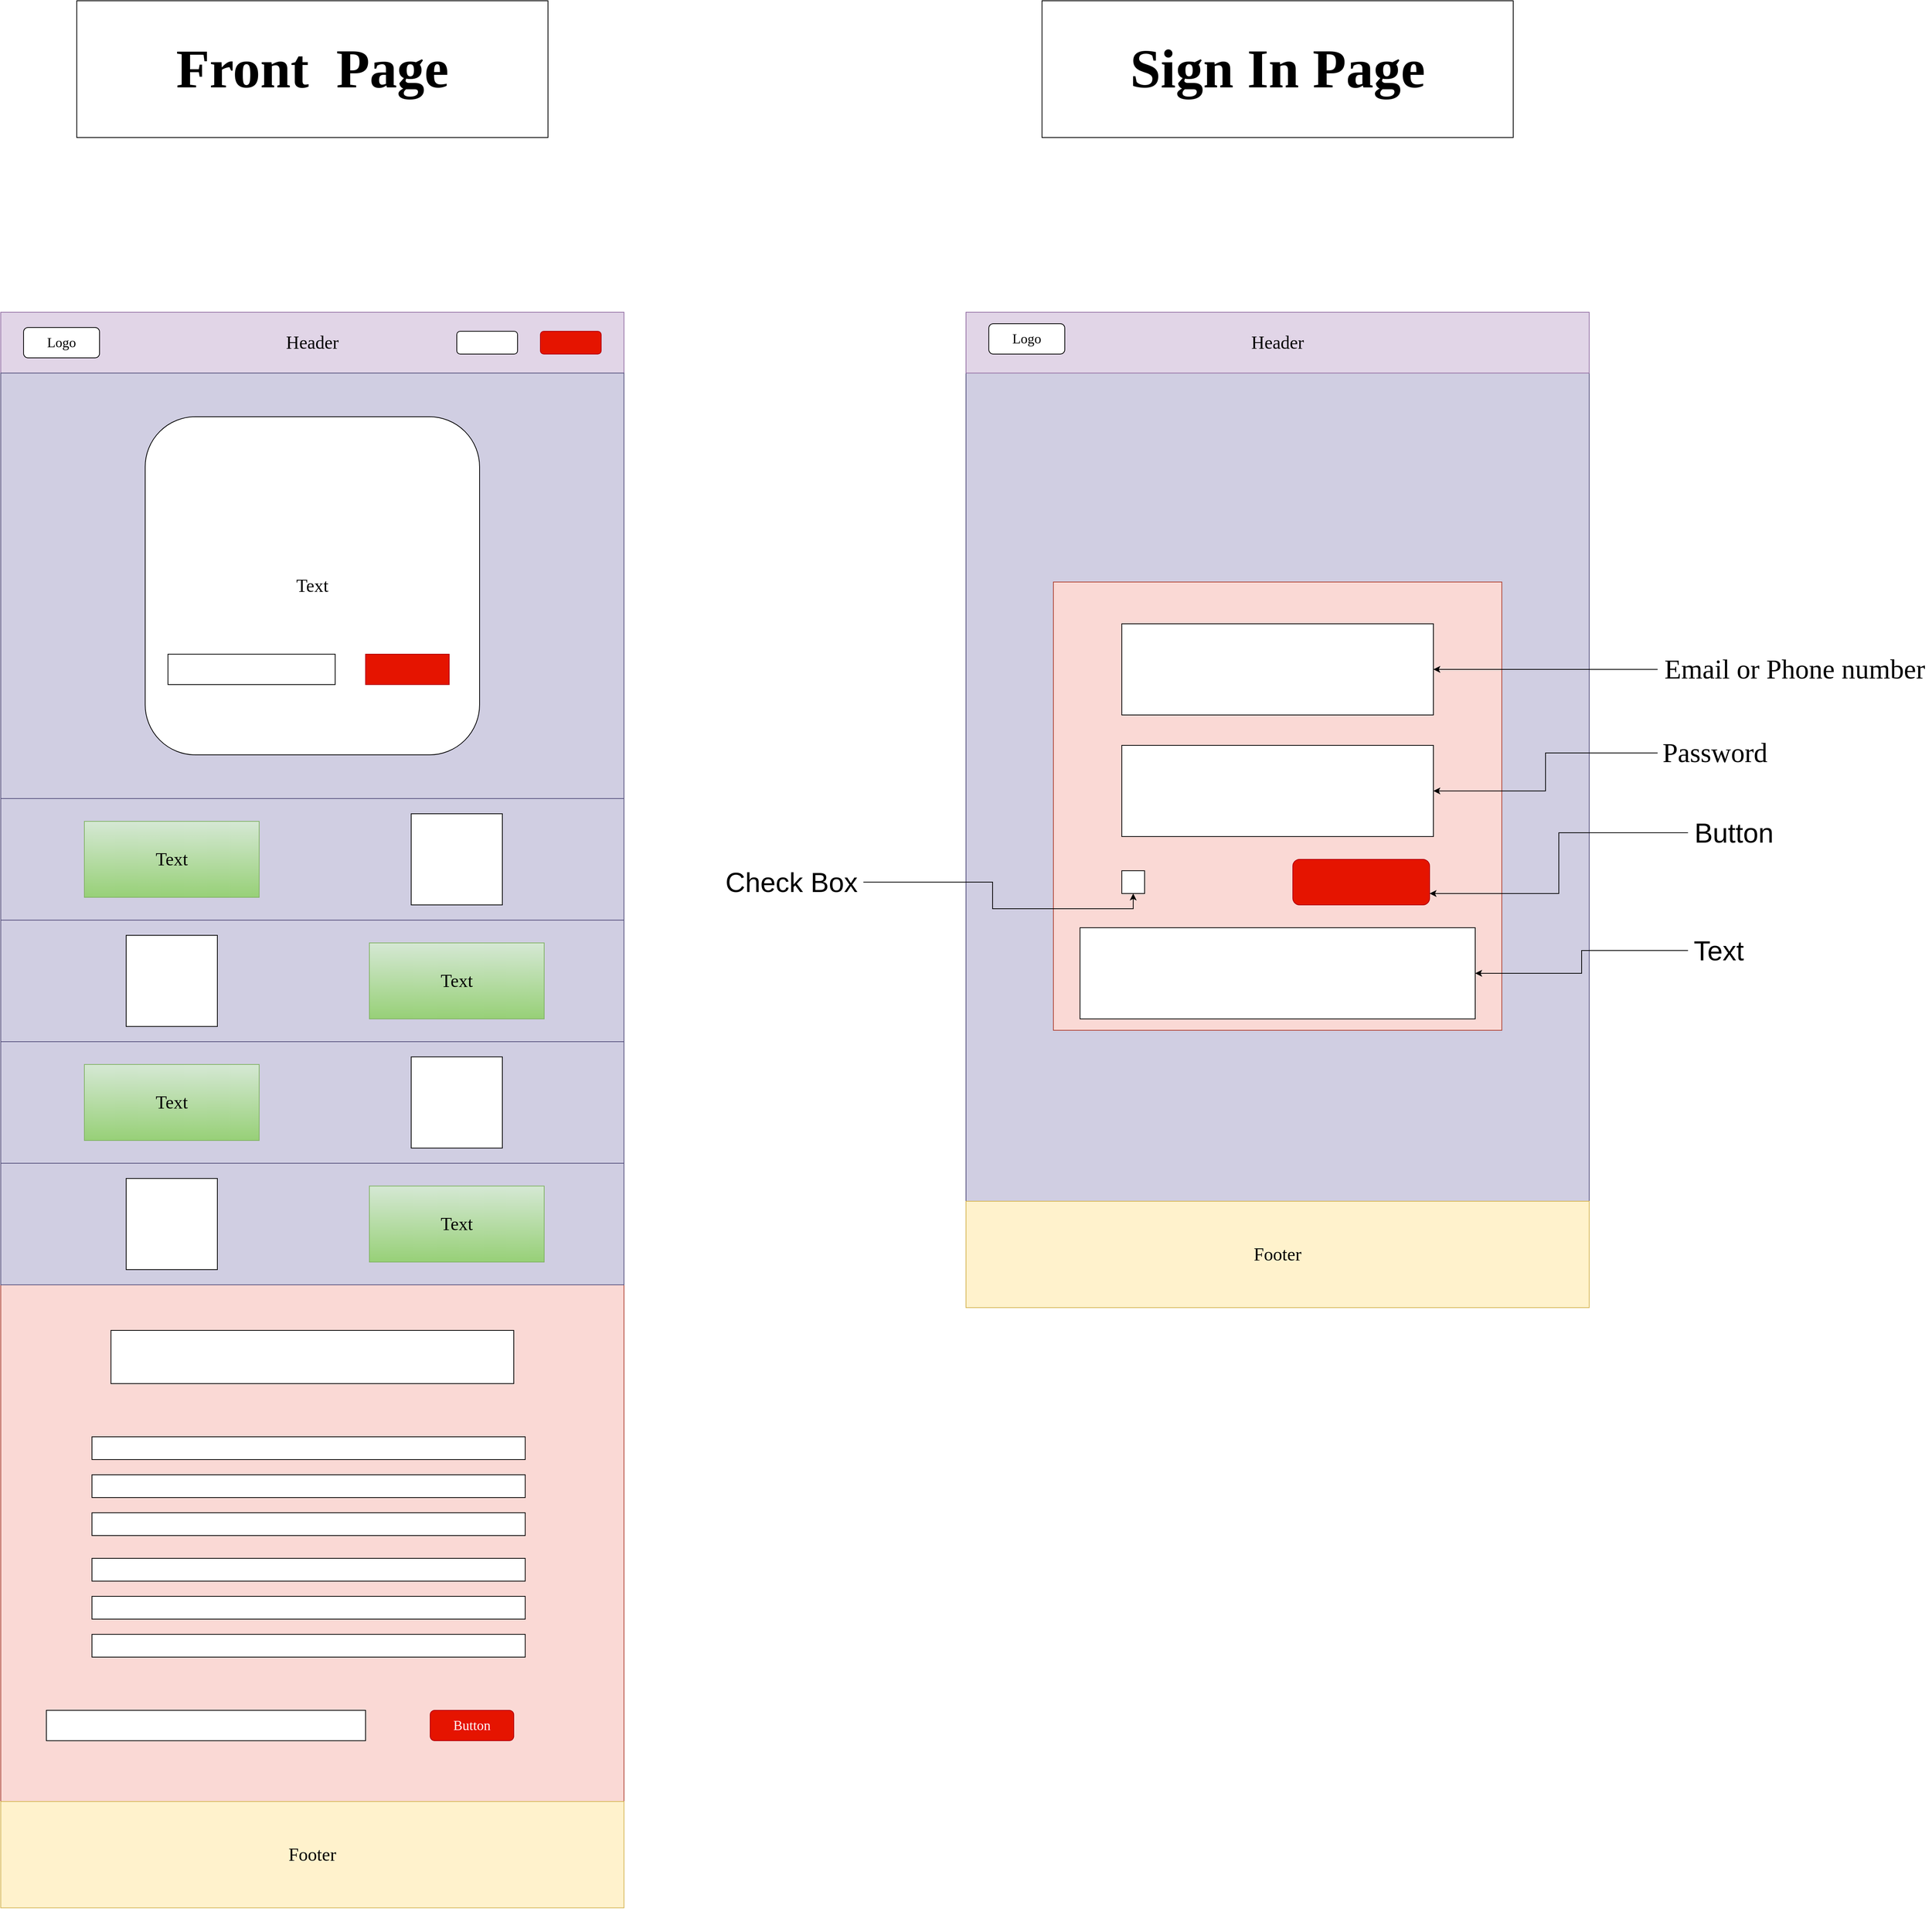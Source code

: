 <mxfile version="13.9.9" type="device"><diagram id="S0VLDugzt1W-C1bFaBXv" name="Page-1"><mxGraphModel dx="4096" dy="3436" grid="1" gridSize="10" guides="1" tooltips="1" connect="1" arrows="1" fold="1" page="1" pageScale="1" pageWidth="850" pageHeight="1100" math="0" shadow="0"><root><mxCell id="0"/><mxCell id="1" parent="0"/><mxCell id="gQUqkYg4vRz1QzO59Zsz-1" value="" style="rounded=0;whiteSpace=wrap;html=1;fillColor=#fad9d5;strokeColor=#ae4132;" vertex="1" parent="1"><mxGeometry x="40" y="90" width="820" height="2040" as="geometry"/></mxCell><mxCell id="gQUqkYg4vRz1QzO59Zsz-6" value="&lt;font style=&quot;font-size: 24px&quot; face=&quot;Times New Roman&quot;&gt;Header&lt;/font&gt;" style="rounded=0;whiteSpace=wrap;html=1;fillColor=#e1d5e7;strokeColor=#9673a6;" vertex="1" parent="1"><mxGeometry x="40" y="30" width="820" height="80" as="geometry"/></mxCell><mxCell id="gQUqkYg4vRz1QzO59Zsz-7" value="&lt;font style=&quot;font-size: 18px&quot; face=&quot;Times New Roman&quot;&gt;Logo&lt;/font&gt;" style="rounded=1;whiteSpace=wrap;html=1;" vertex="1" parent="1"><mxGeometry x="70" y="50" width="100" height="40" as="geometry"/></mxCell><mxCell id="gQUqkYg4vRz1QzO59Zsz-11" value="" style="rounded=1;whiteSpace=wrap;html=1;" vertex="1" parent="1"><mxGeometry x="640" y="55" width="80" height="30" as="geometry"/></mxCell><mxCell id="gQUqkYg4vRz1QzO59Zsz-14" value="" style="rounded=1;whiteSpace=wrap;html=1;fillColor=#e51400;strokeColor=#B20000;fontColor=#ffffff;" vertex="1" parent="1"><mxGeometry x="750" y="55" width="80" height="30" as="geometry"/></mxCell><mxCell id="gQUqkYg4vRz1QzO59Zsz-15" value="&lt;font style=&quot;font-size: 24px&quot; face=&quot;Times New Roman&quot;&gt;Footer&lt;/font&gt;" style="rounded=0;whiteSpace=wrap;html=1;fillColor=#fff2cc;strokeColor=#d6b656;" vertex="1" parent="1"><mxGeometry x="40" y="1990" width="820" height="140" as="geometry"/></mxCell><mxCell id="gQUqkYg4vRz1QzO59Zsz-17" value="" style="rounded=0;whiteSpace=wrap;html=1;fillColor=#d0cee2;strokeColor=#56517e;" vertex="1" parent="1"><mxGeometry x="40" y="110" width="820" height="560" as="geometry"/></mxCell><mxCell id="gQUqkYg4vRz1QzO59Zsz-18" value="" style="rounded=0;whiteSpace=wrap;html=1;fillColor=#d0cee2;strokeColor=#56517e;" vertex="1" parent="1"><mxGeometry x="40" y="670" width="820" height="160" as="geometry"/></mxCell><mxCell id="gQUqkYg4vRz1QzO59Zsz-21" value="&lt;div&gt;&lt;span style=&quot;font-size: 24px ; font-family: &amp;#34;times new roman&amp;#34;&quot;&gt;Text&lt;/span&gt;&lt;/div&gt;" style="rounded=1;whiteSpace=wrap;html=1;align=center;" vertex="1" parent="1"><mxGeometry x="230" y="167.5" width="440" height="445" as="geometry"/></mxCell><mxCell id="gQUqkYg4vRz1QzO59Zsz-22" value="" style="rounded=0;whiteSpace=wrap;html=1;" vertex="1" parent="1"><mxGeometry x="260" y="480" width="220" height="40" as="geometry"/></mxCell><mxCell id="gQUqkYg4vRz1QzO59Zsz-24" value="" style="rounded=0;whiteSpace=wrap;html=1;fillColor=#e51400;strokeColor=#B20000;fontColor=#ffffff;" vertex="1" parent="1"><mxGeometry x="520" y="480" width="110" height="40" as="geometry"/></mxCell><mxCell id="gQUqkYg4vRz1QzO59Zsz-25" value="&lt;font face=&quot;Times New Roman&quot; style=&quot;font-size: 24px&quot;&gt;Text&lt;/font&gt;" style="rounded=0;whiteSpace=wrap;html=1;gradientColor=#97d077;fillColor=#d5e8d4;strokeColor=#82b366;" vertex="1" parent="1"><mxGeometry x="150" y="700" width="230" height="100" as="geometry"/></mxCell><mxCell id="gQUqkYg4vRz1QzO59Zsz-26" value="" style="whiteSpace=wrap;html=1;aspect=fixed;" vertex="1" parent="1"><mxGeometry x="580" y="690" width="120" height="120" as="geometry"/></mxCell><mxCell id="gQUqkYg4vRz1QzO59Zsz-27" value="" style="rounded=0;whiteSpace=wrap;html=1;" vertex="1" parent="1"><mxGeometry x="185" y="1370" width="530" height="70" as="geometry"/></mxCell><mxCell id="gQUqkYg4vRz1QzO59Zsz-30" value="" style="rounded=0;whiteSpace=wrap;html=1;fillColor=#d0cee2;strokeColor=#56517e;" vertex="1" parent="1"><mxGeometry x="40" y="830" width="820" height="160" as="geometry"/></mxCell><mxCell id="gQUqkYg4vRz1QzO59Zsz-31" value="&lt;font style=&quot;font-size: 24px&quot; face=&quot;Times New Roman&quot;&gt;Text&lt;/font&gt;" style="rounded=0;whiteSpace=wrap;html=1;gradientColor=#97d077;fillColor=#d5e8d4;strokeColor=#82b366;" vertex="1" parent="1"><mxGeometry x="525" y="860" width="230" height="100" as="geometry"/></mxCell><mxCell id="gQUqkYg4vRz1QzO59Zsz-32" value="" style="whiteSpace=wrap;html=1;aspect=fixed;" vertex="1" parent="1"><mxGeometry x="205" y="850" width="120" height="120" as="geometry"/></mxCell><mxCell id="gQUqkYg4vRz1QzO59Zsz-35" value="" style="rounded=0;whiteSpace=wrap;html=1;fillColor=#d0cee2;strokeColor=#56517e;" vertex="1" parent="1"><mxGeometry x="40" y="990" width="820" height="160" as="geometry"/></mxCell><mxCell id="gQUqkYg4vRz1QzO59Zsz-36" value="&lt;font style=&quot;font-size: 24px&quot; face=&quot;Times New Roman&quot;&gt;Text&lt;/font&gt;" style="rounded=0;whiteSpace=wrap;html=1;gradientColor=#97d077;fillColor=#d5e8d4;strokeColor=#82b366;" vertex="1" parent="1"><mxGeometry x="150" y="1020" width="230" height="100" as="geometry"/></mxCell><mxCell id="gQUqkYg4vRz1QzO59Zsz-37" value="" style="whiteSpace=wrap;html=1;aspect=fixed;" vertex="1" parent="1"><mxGeometry x="580" y="1010" width="120" height="120" as="geometry"/></mxCell><mxCell id="gQUqkYg4vRz1QzO59Zsz-38" value="" style="rounded=0;whiteSpace=wrap;html=1;fillColor=#d0cee2;strokeColor=#56517e;" vertex="1" parent="1"><mxGeometry x="40" y="1150" width="820" height="160" as="geometry"/></mxCell><mxCell id="gQUqkYg4vRz1QzO59Zsz-39" value="&lt;font style=&quot;font-size: 24px&quot; face=&quot;Times New Roman&quot;&gt;Text&lt;/font&gt;" style="rounded=0;whiteSpace=wrap;html=1;gradientColor=#97d077;fillColor=#d5e8d4;strokeColor=#82b366;" vertex="1" parent="1"><mxGeometry x="525" y="1180" width="230" height="100" as="geometry"/></mxCell><mxCell id="gQUqkYg4vRz1QzO59Zsz-40" value="" style="whiteSpace=wrap;html=1;aspect=fixed;" vertex="1" parent="1"><mxGeometry x="205" y="1170" width="120" height="120" as="geometry"/></mxCell><mxCell id="gQUqkYg4vRz1QzO59Zsz-45" value="" style="rounded=0;whiteSpace=wrap;html=1;" vertex="1" parent="1"><mxGeometry x="160" y="1510" width="570" height="30" as="geometry"/></mxCell><mxCell id="gQUqkYg4vRz1QzO59Zsz-46" value="" style="rounded=0;whiteSpace=wrap;html=1;" vertex="1" parent="1"><mxGeometry x="160" y="1610" width="570" height="30" as="geometry"/></mxCell><mxCell id="gQUqkYg4vRz1QzO59Zsz-47" value="" style="rounded=0;whiteSpace=wrap;html=1;" vertex="1" parent="1"><mxGeometry x="160" y="1560" width="570" height="30" as="geometry"/></mxCell><mxCell id="gQUqkYg4vRz1QzO59Zsz-50" value="" style="rounded=0;whiteSpace=wrap;html=1;" vertex="1" parent="1"><mxGeometry x="160" y="1670" width="570" height="30" as="geometry"/></mxCell><mxCell id="gQUqkYg4vRz1QzO59Zsz-51" value="" style="rounded=0;whiteSpace=wrap;html=1;" vertex="1" parent="1"><mxGeometry x="160" y="1720" width="570" height="30" as="geometry"/></mxCell><mxCell id="gQUqkYg4vRz1QzO59Zsz-52" value="" style="rounded=0;whiteSpace=wrap;html=1;" vertex="1" parent="1"><mxGeometry x="160" y="1770" width="570" height="30" as="geometry"/></mxCell><mxCell id="gQUqkYg4vRz1QzO59Zsz-53" value="" style="rounded=0;whiteSpace=wrap;html=1;" vertex="1" parent="1"><mxGeometry x="100" y="1870" width="420" height="40" as="geometry"/></mxCell><mxCell id="gQUqkYg4vRz1QzO59Zsz-54" value="&lt;font style=&quot;font-size: 18px&quot; face=&quot;Times New Roman&quot;&gt;Button&lt;/font&gt;" style="rounded=1;whiteSpace=wrap;html=1;fillColor=#e51400;strokeColor=#B20000;fontColor=#ffffff;" vertex="1" parent="1"><mxGeometry x="605" y="1870" width="110" height="40" as="geometry"/></mxCell><mxCell id="gQUqkYg4vRz1QzO59Zsz-57" value="" style="rounded=0;whiteSpace=wrap;html=1;fillColor=#d0cee2;strokeColor=#56517e;" vertex="1" parent="1"><mxGeometry x="1310" y="30" width="820" height="1300" as="geometry"/></mxCell><mxCell id="gQUqkYg4vRz1QzO59Zsz-58" value="&lt;font style=&quot;font-size: 24px&quot; face=&quot;Times New Roman&quot;&gt;Header&lt;/font&gt;" style="rounded=0;whiteSpace=wrap;html=1;fillColor=#e1d5e7;strokeColor=#9673a6;" vertex="1" parent="1"><mxGeometry x="1310" y="30" width="820" height="80" as="geometry"/></mxCell><mxCell id="gQUqkYg4vRz1QzO59Zsz-59" value="&lt;font style=&quot;font-size: 18px&quot; face=&quot;Times New Roman&quot;&gt;Logo&lt;/font&gt;" style="rounded=1;whiteSpace=wrap;html=1;" vertex="1" parent="1"><mxGeometry x="1340" y="45" width="100" height="40" as="geometry"/></mxCell><mxCell id="gQUqkYg4vRz1QzO59Zsz-62" value="&lt;font style=&quot;font-size: 24px&quot; face=&quot;Times New Roman&quot;&gt;Footer&lt;/font&gt;" style="rounded=0;whiteSpace=wrap;html=1;fillColor=#fff2cc;strokeColor=#d6b656;" vertex="1" parent="1"><mxGeometry x="1310" y="1200" width="820" height="140" as="geometry"/></mxCell><mxCell id="gQUqkYg4vRz1QzO59Zsz-91" value="" style="whiteSpace=wrap;html=1;aspect=fixed;fillColor=#fad9d5;strokeColor=#ae4132;" vertex="1" parent="1"><mxGeometry x="1425" y="385" width="590" height="590" as="geometry"/></mxCell><mxCell id="gQUqkYg4vRz1QzO59Zsz-92" value="" style="rounded=0;whiteSpace=wrap;html=1;" vertex="1" parent="1"><mxGeometry x="1515" y="440" width="410" height="120" as="geometry"/></mxCell><mxCell id="gQUqkYg4vRz1QzO59Zsz-93" value="" style="rounded=0;whiteSpace=wrap;html=1;" vertex="1" parent="1"><mxGeometry x="1515" y="600" width="410" height="120" as="geometry"/></mxCell><mxCell id="gQUqkYg4vRz1QzO59Zsz-94" value="" style="rounded=1;whiteSpace=wrap;html=1;fillColor=#e51400;strokeColor=#B20000;fontColor=#ffffff;" vertex="1" parent="1"><mxGeometry x="1740" y="750" width="180" height="60" as="geometry"/></mxCell><mxCell id="gQUqkYg4vRz1QzO59Zsz-95" value="" style="whiteSpace=wrap;html=1;aspect=fixed;" vertex="1" parent="1"><mxGeometry x="1515" y="765" width="30" height="30" as="geometry"/></mxCell><mxCell id="gQUqkYg4vRz1QzO59Zsz-98" value="" style="rounded=0;whiteSpace=wrap;html=1;" vertex="1" parent="1"><mxGeometry x="1460" y="840" width="520" height="120" as="geometry"/></mxCell><mxCell id="gQUqkYg4vRz1QzO59Zsz-99" value="&lt;font style=&quot;font-size: 72px&quot; face=&quot;Times New Roman&quot;&gt;&lt;b&gt;Front&amp;nbsp; Page&lt;/b&gt;&lt;/font&gt;" style="rounded=0;whiteSpace=wrap;html=1;" vertex="1" parent="1"><mxGeometry x="140" y="-380" width="620" height="180" as="geometry"/></mxCell><mxCell id="gQUqkYg4vRz1QzO59Zsz-100" value="&lt;font style=&quot;font-size: 72px&quot; face=&quot;Times New Roman&quot;&gt;&lt;b&gt;Sign In Page&lt;/b&gt;&lt;/font&gt;" style="rounded=0;whiteSpace=wrap;html=1;" vertex="1" parent="1"><mxGeometry x="1410" y="-380" width="620" height="180" as="geometry"/></mxCell><mxCell id="gQUqkYg4vRz1QzO59Zsz-102" style="edgeStyle=orthogonalEdgeStyle;rounded=0;orthogonalLoop=1;jettySize=auto;html=1;" edge="1" parent="1" source="gQUqkYg4vRz1QzO59Zsz-101" target="gQUqkYg4vRz1QzO59Zsz-98"><mxGeometry relative="1" as="geometry"/></mxCell><mxCell id="gQUqkYg4vRz1QzO59Zsz-101" value="&lt;font style=&quot;font-size: 36px&quot;&gt;Text&lt;/font&gt;" style="text;html=1;align=center;verticalAlign=middle;resizable=0;points=[];autosize=1;" vertex="1" parent="1"><mxGeometry x="2260" y="855" width="80" height="30" as="geometry"/></mxCell><mxCell id="gQUqkYg4vRz1QzO59Zsz-104" style="edgeStyle=orthogonalEdgeStyle;rounded=0;orthogonalLoop=1;jettySize=auto;html=1;entryX=1;entryY=0.75;entryDx=0;entryDy=0;" edge="1" parent="1" source="gQUqkYg4vRz1QzO59Zsz-103" target="gQUqkYg4vRz1QzO59Zsz-94"><mxGeometry relative="1" as="geometry"/></mxCell><mxCell id="gQUqkYg4vRz1QzO59Zsz-103" value="&lt;font style=&quot;font-size: 36px&quot;&gt;Button&lt;/font&gt;" style="text;html=1;align=center;verticalAlign=middle;resizable=0;points=[];autosize=1;" vertex="1" parent="1"><mxGeometry x="2260" y="700" width="120" height="30" as="geometry"/></mxCell><mxCell id="gQUqkYg4vRz1QzO59Zsz-106" style="edgeStyle=orthogonalEdgeStyle;rounded=0;orthogonalLoop=1;jettySize=auto;html=1;entryX=0.5;entryY=1;entryDx=0;entryDy=0;" edge="1" parent="1" source="gQUqkYg4vRz1QzO59Zsz-105" target="gQUqkYg4vRz1QzO59Zsz-95"><mxGeometry relative="1" as="geometry"/></mxCell><mxCell id="gQUqkYg4vRz1QzO59Zsz-105" value="&lt;font style=&quot;font-size: 36px&quot;&gt;Check Box&lt;/font&gt;" style="text;html=1;align=center;verticalAlign=middle;resizable=0;points=[];autosize=1;" vertex="1" parent="1"><mxGeometry x="985" y="765" width="190" height="30" as="geometry"/></mxCell><mxCell id="gQUqkYg4vRz1QzO59Zsz-108" style="edgeStyle=orthogonalEdgeStyle;rounded=0;orthogonalLoop=1;jettySize=auto;html=1;" edge="1" parent="1" source="gQUqkYg4vRz1QzO59Zsz-107" target="gQUqkYg4vRz1QzO59Zsz-92"><mxGeometry relative="1" as="geometry"/></mxCell><mxCell id="gQUqkYg4vRz1QzO59Zsz-107" value="&lt;font style=&quot;font-size: 36px&quot; face=&quot;Times New Roman&quot;&gt;Email or Phone number&lt;/font&gt;" style="text;html=1;align=center;verticalAlign=middle;resizable=0;points=[];autosize=1;" vertex="1" parent="1"><mxGeometry x="2220" y="485" width="360" height="30" as="geometry"/></mxCell><mxCell id="gQUqkYg4vRz1QzO59Zsz-110" style="edgeStyle=orthogonalEdgeStyle;rounded=0;orthogonalLoop=1;jettySize=auto;html=1;" edge="1" parent="1" source="gQUqkYg4vRz1QzO59Zsz-109" target="gQUqkYg4vRz1QzO59Zsz-93"><mxGeometry relative="1" as="geometry"/></mxCell><mxCell id="gQUqkYg4vRz1QzO59Zsz-109" value="&lt;font style=&quot;font-size: 36px&quot; face=&quot;Times New Roman&quot;&gt;Password&lt;/font&gt;" style="text;html=1;align=center;verticalAlign=middle;resizable=0;points=[];autosize=1;" vertex="1" parent="1"><mxGeometry x="2220" y="595" width="150" height="30" as="geometry"/></mxCell></root></mxGraphModel></diagram></mxfile>